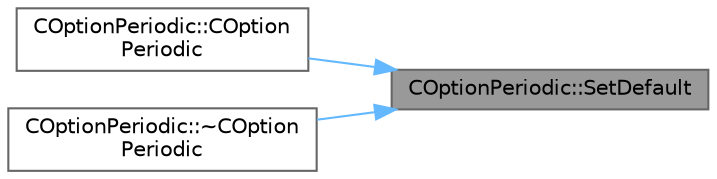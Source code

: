 digraph "COptionPeriodic::SetDefault"
{
 // LATEX_PDF_SIZE
  bgcolor="transparent";
  edge [fontname=Helvetica,fontsize=10,labelfontname=Helvetica,labelfontsize=10];
  node [fontname=Helvetica,fontsize=10,shape=box,height=0.2,width=0.4];
  rankdir="RL";
  Node1 [id="Node000001",label="COptionPeriodic::SetDefault",height=0.2,width=0.4,color="gray40", fillcolor="grey60", style="filled", fontcolor="black",tooltip=" "];
  Node1 -> Node2 [id="edge1_Node000001_Node000002",dir="back",color="steelblue1",style="solid",tooltip=" "];
  Node2 [id="Node000002",label="COptionPeriodic::COption\lPeriodic",height=0.2,width=0.4,color="grey40", fillcolor="white", style="filled",URL="$classCOptionPeriodic.html#a6530fcce3706cbc4d33c9be50b67c8f6",tooltip=" "];
  Node1 -> Node3 [id="edge2_Node000001_Node000003",dir="back",color="steelblue1",style="solid",tooltip=" "];
  Node3 [id="Node000003",label="COptionPeriodic::~COption\lPeriodic",height=0.2,width=0.4,color="grey40", fillcolor="white", style="filled",URL="$classCOptionPeriodic.html#a22c71be39a8a141486413f257d1b3bfa",tooltip=" "];
}
